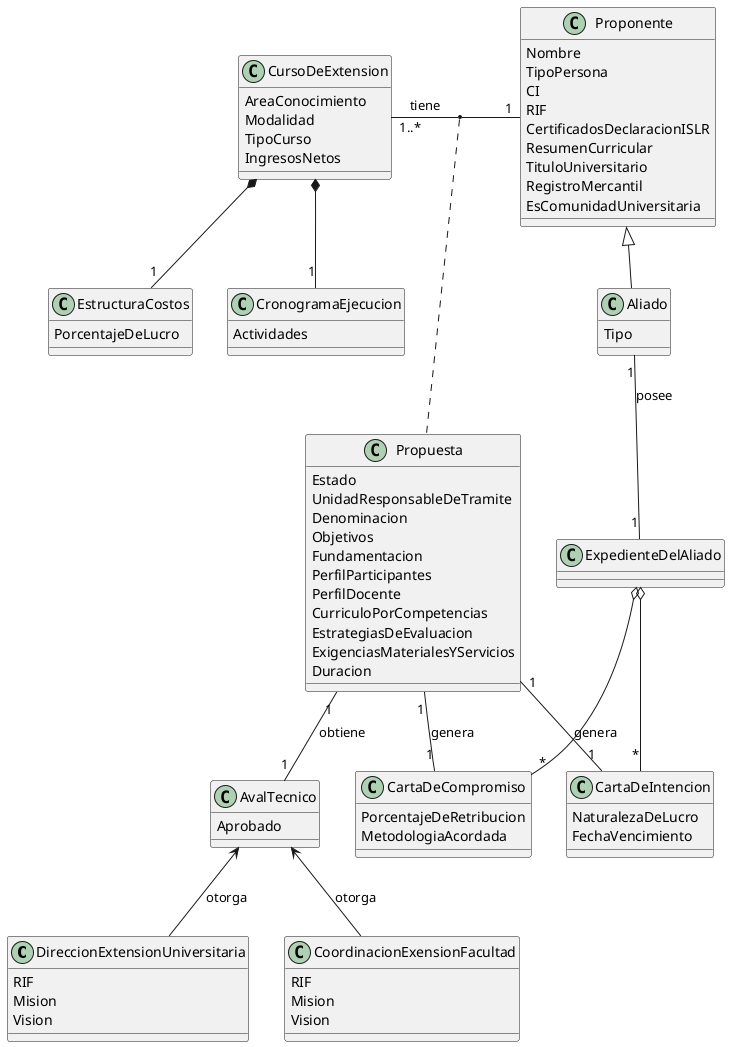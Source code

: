 @startuml DiagramaDeClase
class DireccionExtensionUniversitaria {
  RIF
  Mision
  Vision
}

class CoordinacionExensionFacultad {
  RIF
  Mision
  Vision
}

class AvalTecnico {
  Aprobado
}

class CursoDeExtension {
  AreaConocimiento 
  Modalidad
  TipoCurso
  IngresosNetos
}

class EstructuraCostos {
  PorcentajeDeLucro
}

class CronogramaEjecucion {
  Actividades
}

class Propuesta {
  Estado
  UnidadResponsableDeTramite
  Denominacion
  Objetivos
  Fundamentacion 
  PerfilParticipantes
  PerfilDocente
  CurriculoPorCompetencias
  EstrategiasDeEvaluacion
  ExigenciasMaterialesYServicios
  Duracion
}

class Aliado {
  Tipo
}

class Proponente {
  Nombre
  TipoPersona
  CI
  RIF
  CertificadosDeclaracionISLR
  ResumenCurricular
  TituloUniversitario
  RegistroMercantil
  EsComunidadUniversitaria
}

class CartaDeIntencion {
  NaturalezaDeLucro
  FechaVencimiento
}

class CartaDeCompromiso {
  PorcentajeDeRetribucion
  MetodologiaAcordada
}

class ExpedienteDelAliado {
}

AvalTecnico <-- DireccionExtensionUniversitaria : otorga
AvalTecnico <-- CoordinacionExensionFacultad : otorga

CursoDeExtension *-- "1" CronogramaEjecucion
CursoDeExtension *-- "1" EstructuraCostos 

Proponente <|-- Aliado 

CursoDeExtension "1..*" - "1" Proponente : tiene
(CursoDeExtension , Proponente) .. Propuesta
Propuesta "1" -- "1" AvalTecnico : obtiene

ExpedienteDelAliado o-- "*" CartaDeIntencion 
ExpedienteDelAliado o-- "*" CartaDeCompromiso 
Aliado "1" -- "1" ExpedienteDelAliado : posee


Propuesta "1" -- "1" CartaDeIntencion : genera
Propuesta "1" -- "1" CartaDeCompromiso : genera
@enduml